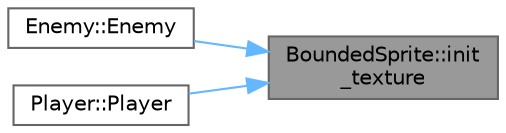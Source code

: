 digraph "BoundedSprite::init_texture"
{
 // LATEX_PDF_SIZE
  bgcolor="transparent";
  edge [fontname=Helvetica,fontsize=10,labelfontname=Helvetica,labelfontsize=10];
  node [fontname=Helvetica,fontsize=10,shape=box,height=0.2,width=0.4];
  rankdir="RL";
  Node1 [id="Node000001",label="BoundedSprite::init\l_texture",height=0.2,width=0.4,color="gray40", fillcolor="grey60", style="filled", fontcolor="black",tooltip=" "];
  Node1 -> Node2 [id="edge1_Node000001_Node000002",dir="back",color="steelblue1",style="solid",tooltip=" "];
  Node2 [id="Node000002",label="Enemy::Enemy",height=0.2,width=0.4,color="grey40", fillcolor="white", style="filled",URL="$da/d4a/classEnemy.html#a90c0c961e7d861f47324d12e7b2ec990",tooltip=" "];
  Node1 -> Node3 [id="edge2_Node000001_Node000003",dir="back",color="steelblue1",style="solid",tooltip=" "];
  Node3 [id="Node000003",label="Player::Player",height=0.2,width=0.4,color="grey40", fillcolor="white", style="filled",URL="$d2/d4b/classPlayer.html#a7bd721e5262303fcf2fef5c8cb5f587a",tooltip=" "];
}
